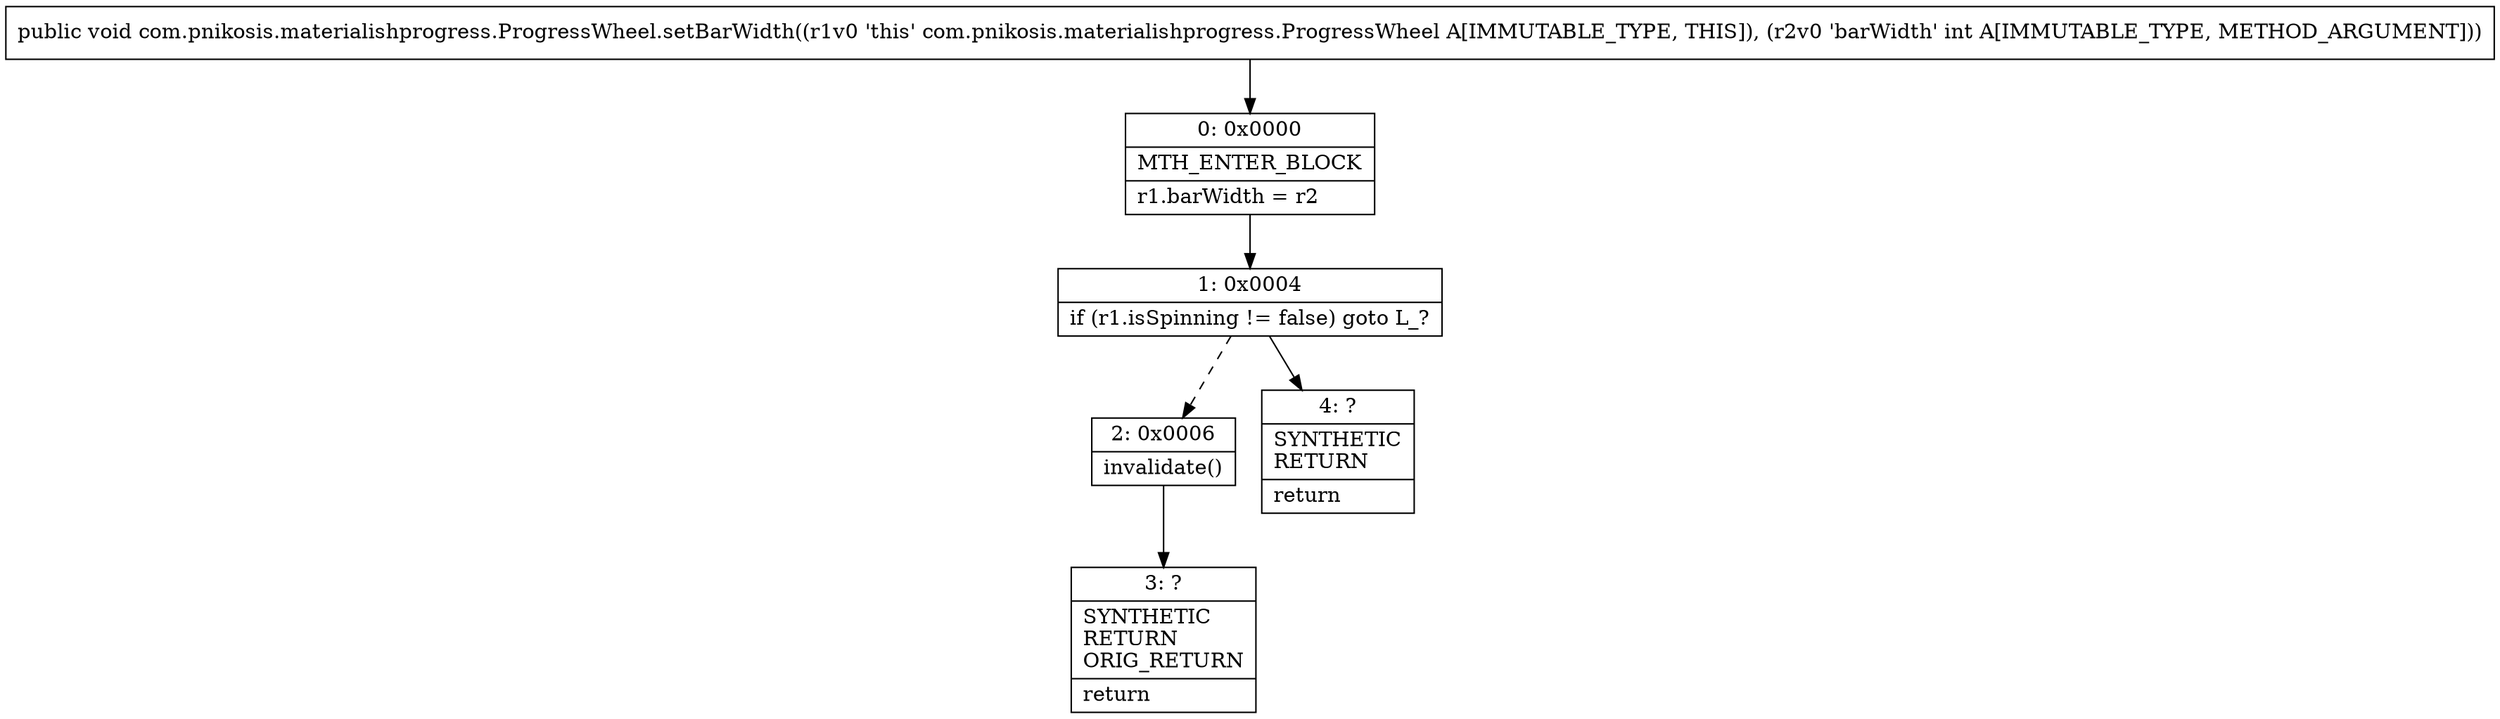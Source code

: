 digraph "CFG forcom.pnikosis.materialishprogress.ProgressWheel.setBarWidth(I)V" {
Node_0 [shape=record,label="{0\:\ 0x0000|MTH_ENTER_BLOCK\l|r1.barWidth = r2\l}"];
Node_1 [shape=record,label="{1\:\ 0x0004|if (r1.isSpinning != false) goto L_?\l}"];
Node_2 [shape=record,label="{2\:\ 0x0006|invalidate()\l}"];
Node_3 [shape=record,label="{3\:\ ?|SYNTHETIC\lRETURN\lORIG_RETURN\l|return\l}"];
Node_4 [shape=record,label="{4\:\ ?|SYNTHETIC\lRETURN\l|return\l}"];
MethodNode[shape=record,label="{public void com.pnikosis.materialishprogress.ProgressWheel.setBarWidth((r1v0 'this' com.pnikosis.materialishprogress.ProgressWheel A[IMMUTABLE_TYPE, THIS]), (r2v0 'barWidth' int A[IMMUTABLE_TYPE, METHOD_ARGUMENT])) }"];
MethodNode -> Node_0;
Node_0 -> Node_1;
Node_1 -> Node_2[style=dashed];
Node_1 -> Node_4;
Node_2 -> Node_3;
}

